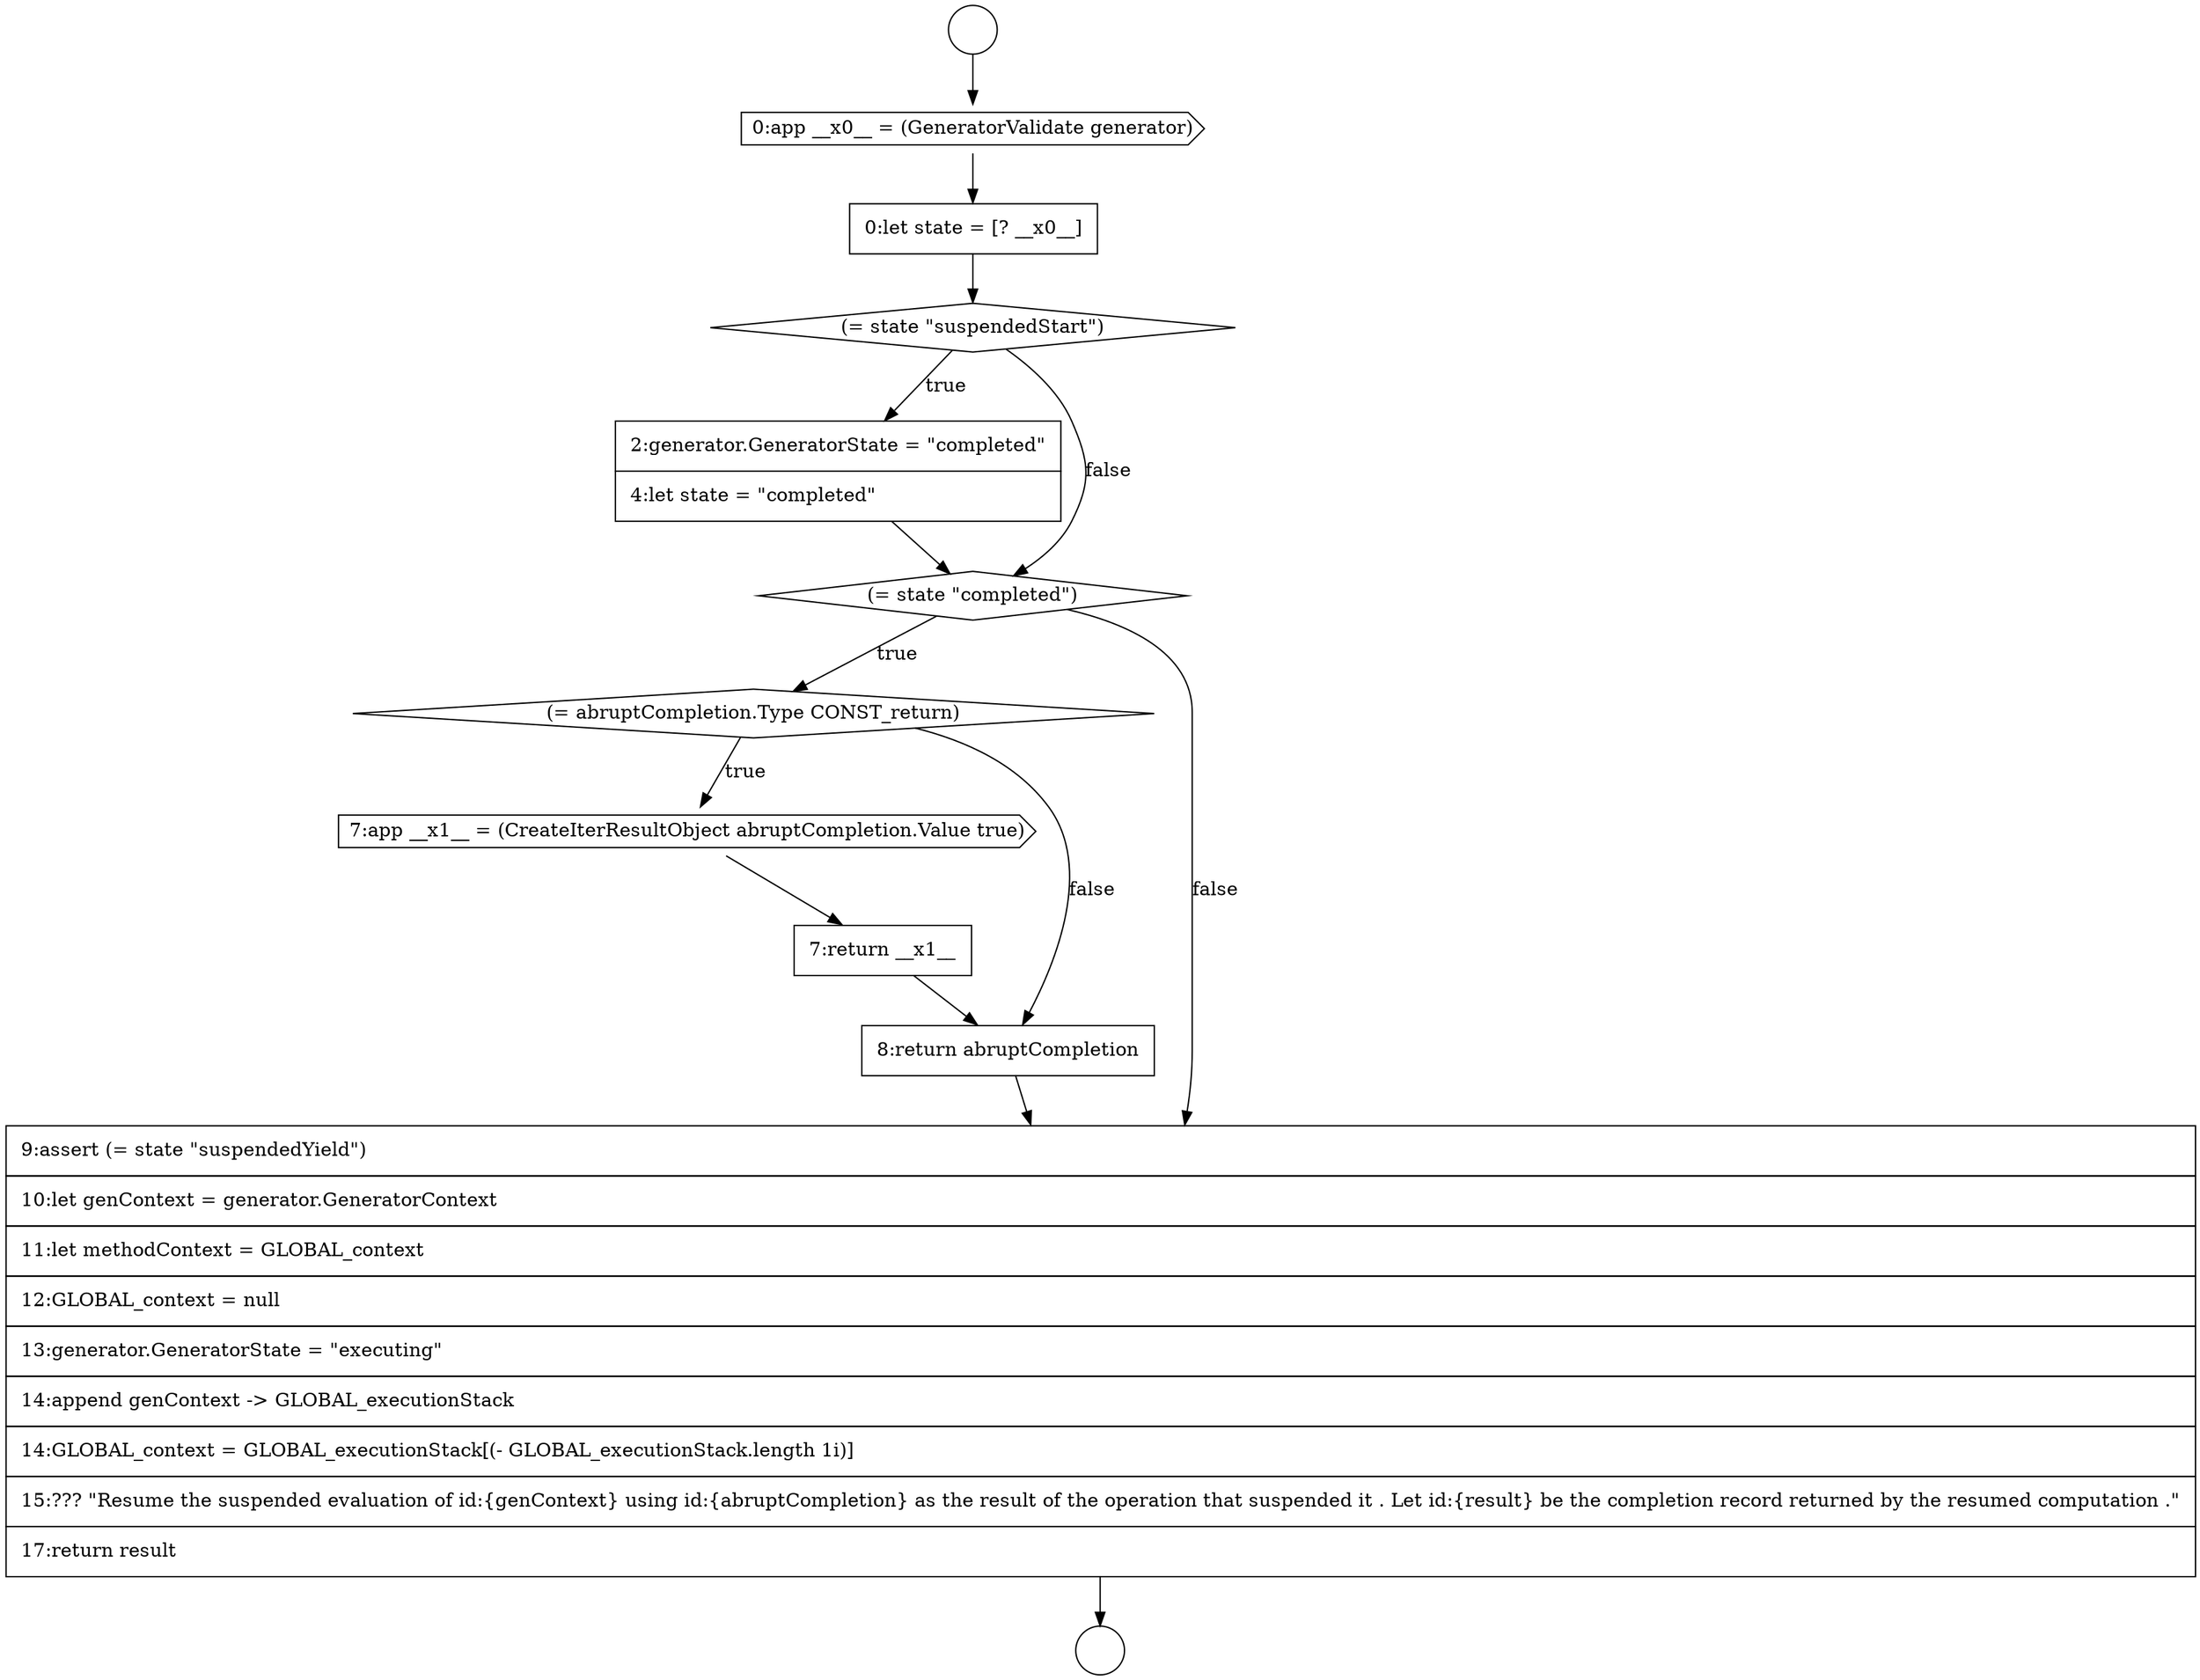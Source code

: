 digraph {
  node15735 [shape=none, margin=0, label=<<font color="black">
    <table border="0" cellborder="1" cellspacing="0" cellpadding="10">
      <tr><td align="left">7:return __x1__</td></tr>
    </table>
  </font>> color="black" fillcolor="white" style=filled]
  node15730 [shape=diamond, label=<<font color="black">(= state &quot;suspendedStart&quot;)</font>> color="black" fillcolor="white" style=filled]
  node15727 [shape=circle label=" " color="black" fillcolor="white" style=filled]
  node15734 [shape=cds, label=<<font color="black">7:app __x1__ = (CreateIterResultObject abruptCompletion.Value true)</font>> color="black" fillcolor="white" style=filled]
  node15729 [shape=none, margin=0, label=<<font color="black">
    <table border="0" cellborder="1" cellspacing="0" cellpadding="10">
      <tr><td align="left">0:let state = [? __x0__]</td></tr>
    </table>
  </font>> color="black" fillcolor="white" style=filled]
  node15728 [shape=cds, label=<<font color="black">0:app __x0__ = (GeneratorValidate generator)</font>> color="black" fillcolor="white" style=filled]
  node15733 [shape=diamond, label=<<font color="black">(= abruptCompletion.Type CONST_return)</font>> color="black" fillcolor="white" style=filled]
  node15726 [shape=circle label=" " color="black" fillcolor="white" style=filled]
  node15736 [shape=none, margin=0, label=<<font color="black">
    <table border="0" cellborder="1" cellspacing="0" cellpadding="10">
      <tr><td align="left">8:return abruptCompletion</td></tr>
    </table>
  </font>> color="black" fillcolor="white" style=filled]
  node15731 [shape=none, margin=0, label=<<font color="black">
    <table border="0" cellborder="1" cellspacing="0" cellpadding="10">
      <tr><td align="left">2:generator.GeneratorState = &quot;completed&quot;</td></tr>
      <tr><td align="left">4:let state = &quot;completed&quot;</td></tr>
    </table>
  </font>> color="black" fillcolor="white" style=filled]
  node15737 [shape=none, margin=0, label=<<font color="black">
    <table border="0" cellborder="1" cellspacing="0" cellpadding="10">
      <tr><td align="left">9:assert (= state &quot;suspendedYield&quot;)</td></tr>
      <tr><td align="left">10:let genContext = generator.GeneratorContext</td></tr>
      <tr><td align="left">11:let methodContext = GLOBAL_context</td></tr>
      <tr><td align="left">12:GLOBAL_context = null</td></tr>
      <tr><td align="left">13:generator.GeneratorState = &quot;executing&quot;</td></tr>
      <tr><td align="left">14:append genContext -&gt; GLOBAL_executionStack</td></tr>
      <tr><td align="left">14:GLOBAL_context = GLOBAL_executionStack[(- GLOBAL_executionStack.length 1i)]</td></tr>
      <tr><td align="left">15:??? &quot;Resume the suspended evaluation of id:{genContext} using id:{abruptCompletion} as the result of the operation that suspended it . Let id:{result} be the completion record returned by the resumed computation .&quot;</td></tr>
      <tr><td align="left">17:return result</td></tr>
    </table>
  </font>> color="black" fillcolor="white" style=filled]
  node15732 [shape=diamond, label=<<font color="black">(= state &quot;completed&quot;)</font>> color="black" fillcolor="white" style=filled]
  node15737 -> node15727 [ color="black"]
  node15734 -> node15735 [ color="black"]
  node15733 -> node15734 [label=<<font color="black">true</font>> color="black"]
  node15733 -> node15736 [label=<<font color="black">false</font>> color="black"]
  node15735 -> node15736 [ color="black"]
  node15729 -> node15730 [ color="black"]
  node15732 -> node15733 [label=<<font color="black">true</font>> color="black"]
  node15732 -> node15737 [label=<<font color="black">false</font>> color="black"]
  node15736 -> node15737 [ color="black"]
  node15728 -> node15729 [ color="black"]
  node15731 -> node15732 [ color="black"]
  node15726 -> node15728 [ color="black"]
  node15730 -> node15731 [label=<<font color="black">true</font>> color="black"]
  node15730 -> node15732 [label=<<font color="black">false</font>> color="black"]
}
